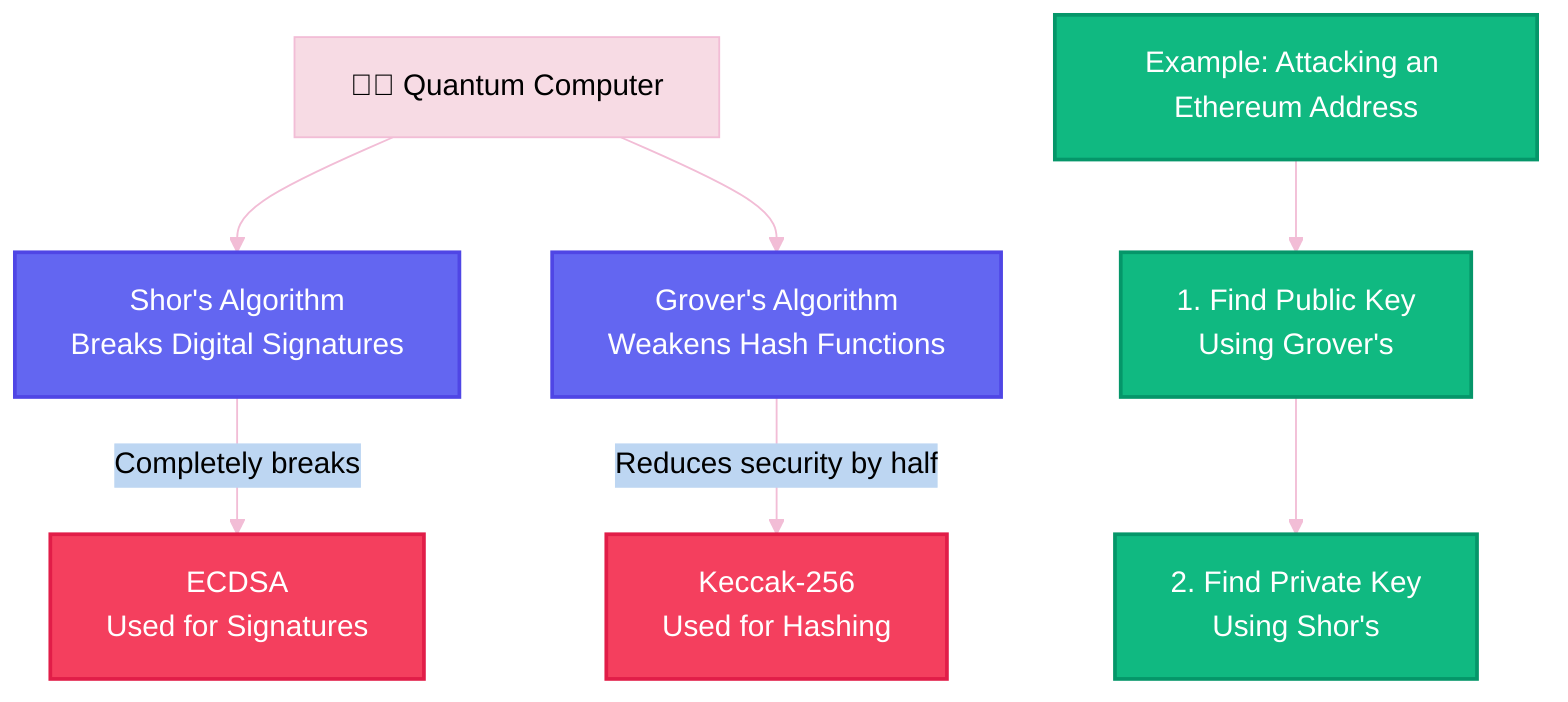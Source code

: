 ---
config:
  theme: base
  themeVariables:
    primaryColor: '#F2BDD6'
    primaryTextColor: '#000000'
    primaryBorderColor: '#F2BDD6'
    lineColor: '#F2BDD6'
    fontSize: '16px'
    secondaryTextColor: '#000000'

    mainBkg: '#F7DBE4'
    secondBkg: '#F7DBE4'
    # --------------- unused ---------------
    background: '#F7DBE4'
---

flowchart TD
    classDef algorithm fill:#6366f1,stroke:#4f46e5,color:white,stroke-width:2px
    classDef crypto fill:#f43f5e,stroke:#e11d48,color:white,stroke-width:2px
    classDef result fill:#10b981,stroke:#059669,color:white,stroke-width:2px

    %% Main components
    QC["👨‍💻 Quantum Computer"]

    S["Shor's Algorithm<br/>Breaks Digital Signatures"]
    G["Grover's Algorithm<br/>Weakens Hash Functions"]

    E["ECDSA<br/>Used for Signatures"]
    K["Keccak-256<br/>Used for Hashing"]

    %% Example with Ethereum
    EA["Example: Attacking an Ethereum Address"]
    EX1["1. Find Public Key<br/>Using Grover's"]
    EX2["2. Find Private Key<br/>Using Shor's"]

    %% Connections
    QC --> S & G
    S -->|"Completely breaks"| E
    G -->|"Reduces security by half"| K

    EA --> EX1 --> EX2

    %% Styling
    class S,G algorithm
    class E,K crypto
    class EA,EX1,EX2 result